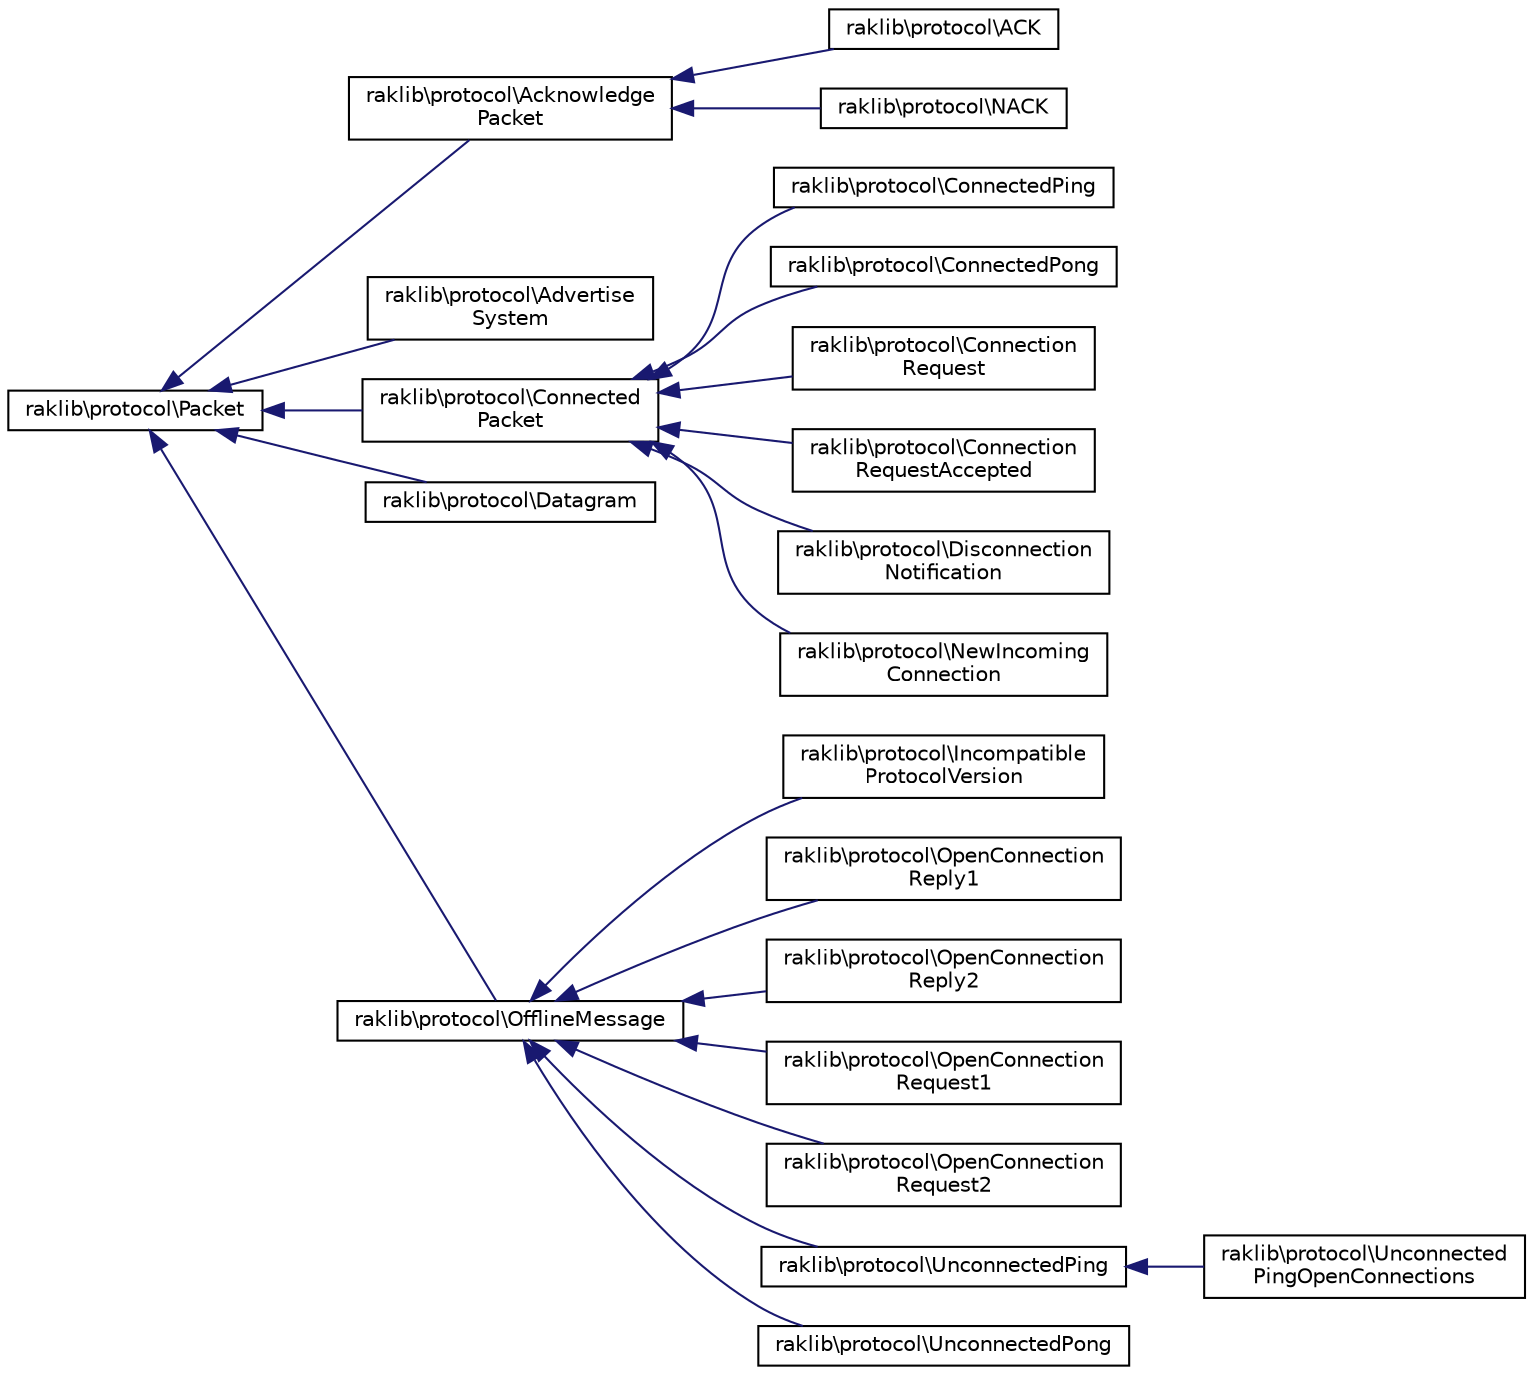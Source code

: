 digraph "Graphical Class Hierarchy"
{
 // INTERACTIVE_SVG=YES
 // LATEX_PDF_SIZE
  edge [fontname="Helvetica",fontsize="10",labelfontname="Helvetica",labelfontsize="10"];
  node [fontname="Helvetica",fontsize="10",shape=record];
  rankdir="LR";
  Node0 [label="raklib\\protocol\\Packet",height=0.2,width=0.4,color="black", fillcolor="white", style="filled",URL="$d6/d53/classraklib_1_1protocol_1_1_packet.html",tooltip=" "];
  Node0 -> Node1 [dir="back",color="midnightblue",fontsize="10",style="solid",fontname="Helvetica"];
  Node1 [label="raklib\\protocol\\Acknowledge\lPacket",height=0.2,width=0.4,color="black", fillcolor="white", style="filled",URL="$d1/dac/classraklib_1_1protocol_1_1_acknowledge_packet.html",tooltip=" "];
  Node1 -> Node2 [dir="back",color="midnightblue",fontsize="10",style="solid",fontname="Helvetica"];
  Node2 [label="raklib\\protocol\\ACK",height=0.2,width=0.4,color="black", fillcolor="white", style="filled",URL="$d9/d87/classraklib_1_1protocol_1_1_a_c_k.html",tooltip=" "];
  Node1 -> Node3 [dir="back",color="midnightblue",fontsize="10",style="solid",fontname="Helvetica"];
  Node3 [label="raklib\\protocol\\NACK",height=0.2,width=0.4,color="black", fillcolor="white", style="filled",URL="$d4/d24/classraklib_1_1protocol_1_1_n_a_c_k.html",tooltip=" "];
  Node0 -> Node4 [dir="back",color="midnightblue",fontsize="10",style="solid",fontname="Helvetica"];
  Node4 [label="raklib\\protocol\\Advertise\lSystem",height=0.2,width=0.4,color="black", fillcolor="white", style="filled",URL="$d1/d72/classraklib_1_1protocol_1_1_advertise_system.html",tooltip=" "];
  Node0 -> Node5 [dir="back",color="midnightblue",fontsize="10",style="solid",fontname="Helvetica"];
  Node5 [label="raklib\\protocol\\Connected\lPacket",height=0.2,width=0.4,color="black", fillcolor="white", style="filled",URL="$d8/dd4/classraklib_1_1protocol_1_1_connected_packet.html",tooltip=" "];
  Node5 -> Node6 [dir="back",color="midnightblue",fontsize="10",style="solid",fontname="Helvetica"];
  Node6 [label="raklib\\protocol\\ConnectedPing",height=0.2,width=0.4,color="black", fillcolor="white", style="filled",URL="$d4/d54/classraklib_1_1protocol_1_1_connected_ping.html",tooltip=" "];
  Node5 -> Node7 [dir="back",color="midnightblue",fontsize="10",style="solid",fontname="Helvetica"];
  Node7 [label="raklib\\protocol\\ConnectedPong",height=0.2,width=0.4,color="black", fillcolor="white", style="filled",URL="$d9/da5/classraklib_1_1protocol_1_1_connected_pong.html",tooltip=" "];
  Node5 -> Node8 [dir="back",color="midnightblue",fontsize="10",style="solid",fontname="Helvetica"];
  Node8 [label="raklib\\protocol\\Connection\lRequest",height=0.2,width=0.4,color="black", fillcolor="white", style="filled",URL="$d1/df6/classraklib_1_1protocol_1_1_connection_request.html",tooltip=" "];
  Node5 -> Node9 [dir="back",color="midnightblue",fontsize="10",style="solid",fontname="Helvetica"];
  Node9 [label="raklib\\protocol\\Connection\lRequestAccepted",height=0.2,width=0.4,color="black", fillcolor="white", style="filled",URL="$dd/dc9/classraklib_1_1protocol_1_1_connection_request_accepted.html",tooltip=" "];
  Node5 -> Node10 [dir="back",color="midnightblue",fontsize="10",style="solid",fontname="Helvetica"];
  Node10 [label="raklib\\protocol\\Disconnection\lNotification",height=0.2,width=0.4,color="black", fillcolor="white", style="filled",URL="$dc/d79/classraklib_1_1protocol_1_1_disconnection_notification.html",tooltip=" "];
  Node5 -> Node11 [dir="back",color="midnightblue",fontsize="10",style="solid",fontname="Helvetica"];
  Node11 [label="raklib\\protocol\\NewIncoming\lConnection",height=0.2,width=0.4,color="black", fillcolor="white", style="filled",URL="$d6/db6/classraklib_1_1protocol_1_1_new_incoming_connection.html",tooltip=" "];
  Node0 -> Node12 [dir="back",color="midnightblue",fontsize="10",style="solid",fontname="Helvetica"];
  Node12 [label="raklib\\protocol\\Datagram",height=0.2,width=0.4,color="black", fillcolor="white", style="filled",URL="$da/d16/classraklib_1_1protocol_1_1_datagram.html",tooltip=" "];
  Node0 -> Node13 [dir="back",color="midnightblue",fontsize="10",style="solid",fontname="Helvetica"];
  Node13 [label="raklib\\protocol\\OfflineMessage",height=0.2,width=0.4,color="black", fillcolor="white", style="filled",URL="$dd/d14/classraklib_1_1protocol_1_1_offline_message.html",tooltip=" "];
  Node13 -> Node14 [dir="back",color="midnightblue",fontsize="10",style="solid",fontname="Helvetica"];
  Node14 [label="raklib\\protocol\\Incompatible\lProtocolVersion",height=0.2,width=0.4,color="black", fillcolor="white", style="filled",URL="$d2/da4/classraklib_1_1protocol_1_1_incompatible_protocol_version.html",tooltip=" "];
  Node13 -> Node15 [dir="back",color="midnightblue",fontsize="10",style="solid",fontname="Helvetica"];
  Node15 [label="raklib\\protocol\\OpenConnection\lReply1",height=0.2,width=0.4,color="black", fillcolor="white", style="filled",URL="$d1/d37/classraklib_1_1protocol_1_1_open_connection_reply1.html",tooltip=" "];
  Node13 -> Node16 [dir="back",color="midnightblue",fontsize="10",style="solid",fontname="Helvetica"];
  Node16 [label="raklib\\protocol\\OpenConnection\lReply2",height=0.2,width=0.4,color="black", fillcolor="white", style="filled",URL="$da/d84/classraklib_1_1protocol_1_1_open_connection_reply2.html",tooltip=" "];
  Node13 -> Node17 [dir="back",color="midnightblue",fontsize="10",style="solid",fontname="Helvetica"];
  Node17 [label="raklib\\protocol\\OpenConnection\lRequest1",height=0.2,width=0.4,color="black", fillcolor="white", style="filled",URL="$d2/dfe/classraklib_1_1protocol_1_1_open_connection_request1.html",tooltip=" "];
  Node13 -> Node18 [dir="back",color="midnightblue",fontsize="10",style="solid",fontname="Helvetica"];
  Node18 [label="raklib\\protocol\\OpenConnection\lRequest2",height=0.2,width=0.4,color="black", fillcolor="white", style="filled",URL="$de/df1/classraklib_1_1protocol_1_1_open_connection_request2.html",tooltip=" "];
  Node13 -> Node19 [dir="back",color="midnightblue",fontsize="10",style="solid",fontname="Helvetica"];
  Node19 [label="raklib\\protocol\\UnconnectedPing",height=0.2,width=0.4,color="black", fillcolor="white", style="filled",URL="$d7/d0d/classraklib_1_1protocol_1_1_unconnected_ping.html",tooltip=" "];
  Node19 -> Node20 [dir="back",color="midnightblue",fontsize="10",style="solid",fontname="Helvetica"];
  Node20 [label="raklib\\protocol\\Unconnected\lPingOpenConnections",height=0.2,width=0.4,color="black", fillcolor="white", style="filled",URL="$df/d03/classraklib_1_1protocol_1_1_unconnected_ping_open_connections.html",tooltip=" "];
  Node13 -> Node21 [dir="back",color="midnightblue",fontsize="10",style="solid",fontname="Helvetica"];
  Node21 [label="raklib\\protocol\\UnconnectedPong",height=0.2,width=0.4,color="black", fillcolor="white", style="filled",URL="$db/d77/classraklib_1_1protocol_1_1_unconnected_pong.html",tooltip=" "];
}
